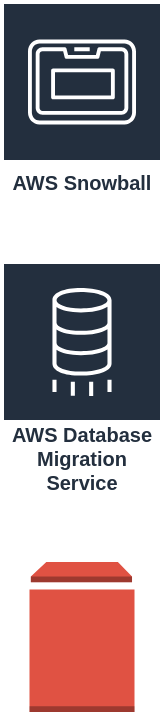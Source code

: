 <mxfile version="20.4.0" type="github"><diagram id="-2s6AMxZxXBlZPI53CuW" name="Page-1"><mxGraphModel dx="1011" dy="520" grid="1" gridSize="10" guides="1" tooltips="1" connect="1" arrows="1" fold="1" page="1" pageScale="1" pageWidth="850" pageHeight="1100" math="0" shadow="0"><root><mxCell id="0"/><mxCell id="1" parent="0"/><mxCell id="d_bFRLOMs6vkJXwnAd59-1" value="AWS Snowball" style="sketch=0;outlineConnect=0;fontColor=#232F3E;gradientColor=none;strokeColor=#ffffff;fillColor=#232F3E;dashed=0;verticalLabelPosition=middle;verticalAlign=bottom;align=center;html=1;whiteSpace=wrap;fontSize=10;fontStyle=1;spacing=3;shape=mxgraph.aws4.productIcon;prIcon=mxgraph.aws4.snowball;" vertex="1" parent="1"><mxGeometry x="80" y="140" width="80" height="100" as="geometry"/></mxCell><mxCell id="d_bFRLOMs6vkJXwnAd59-3" value="AWS Database Migration Service" style="sketch=0;outlineConnect=0;fontColor=#232F3E;gradientColor=none;strokeColor=#ffffff;fillColor=#232F3E;dashed=0;verticalLabelPosition=middle;verticalAlign=bottom;align=center;html=1;whiteSpace=wrap;fontSize=10;fontStyle=1;spacing=3;shape=mxgraph.aws4.productIcon;prIcon=mxgraph.aws4.database_migration_service;" vertex="1" parent="1"><mxGeometry x="80" y="270" width="80" height="120" as="geometry"/></mxCell><mxCell id="d_bFRLOMs6vkJXwnAd59-4" value="" style="outlineConnect=0;dashed=0;verticalLabelPosition=bottom;verticalAlign=top;align=center;html=1;shape=mxgraph.aws3.volume;fillColor=#E05243;gradientColor=none;" vertex="1" parent="1"><mxGeometry x="93.75" y="420" width="52.5" height="75" as="geometry"/></mxCell></root></mxGraphModel></diagram></mxfile>